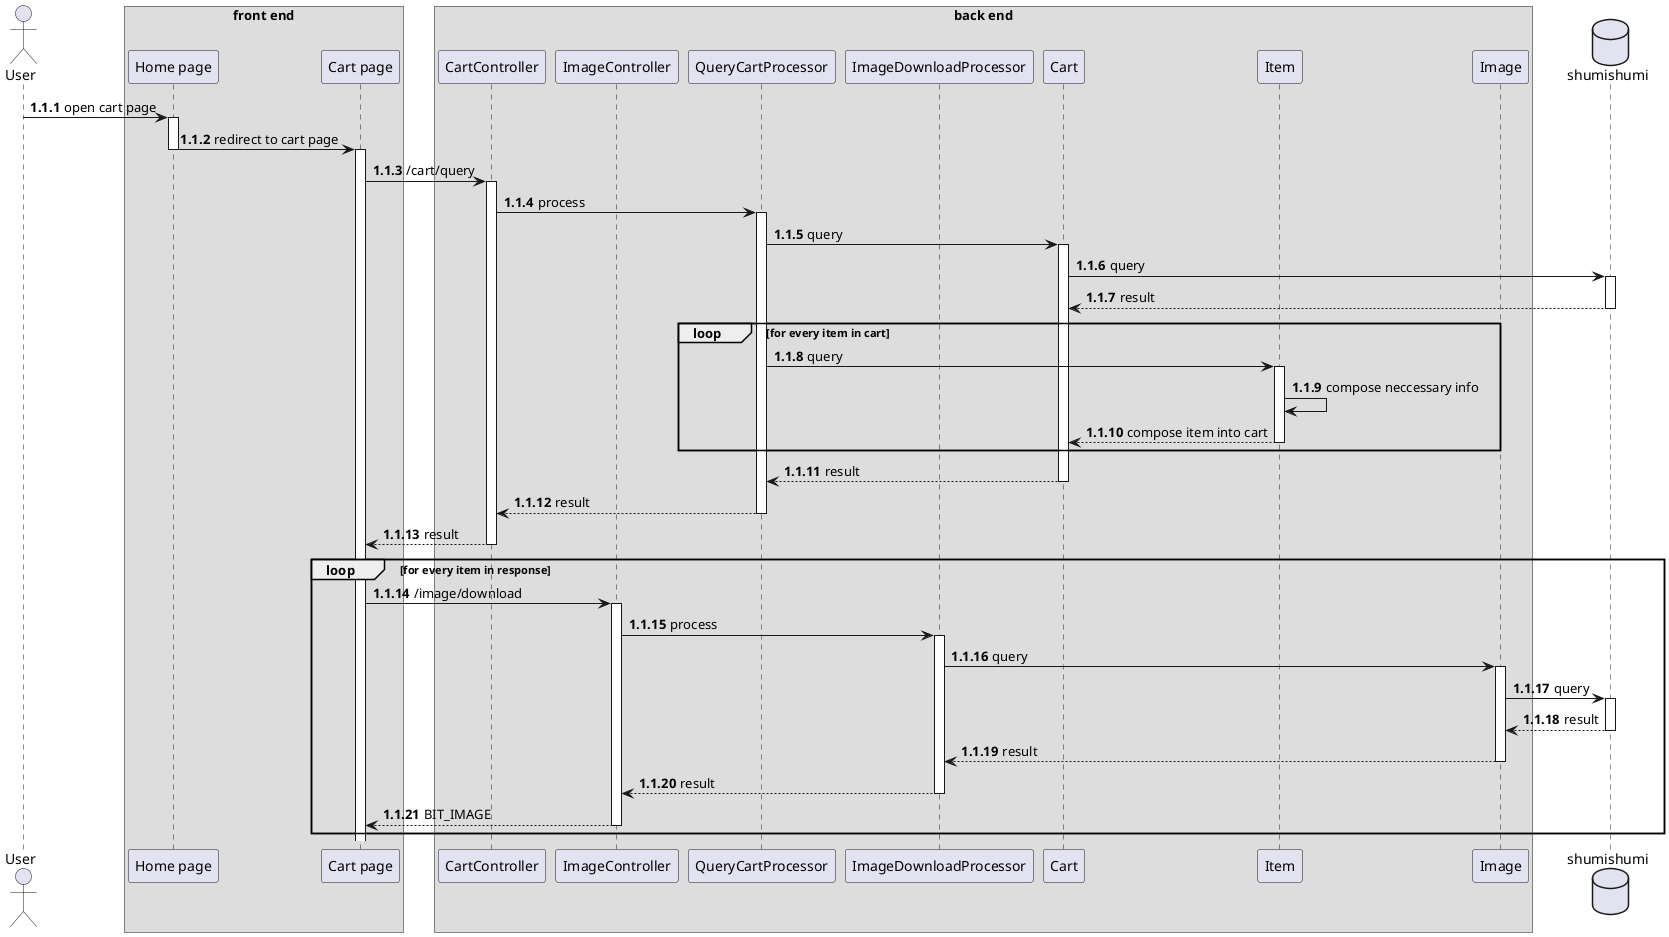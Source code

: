 @startuml template
autonumber 1.1.1

actor User as u

box "front end"
participant "Home page" as home
participant "Cart page" as cart
end box

box "back end"
participant CartController as cc
participant ImageController as imc

participant QueryCartProcessor as queryproc
participant ImageDownloadProcessor as downproc

participant Cart as cm

participant Item as im
participant Image as img
end box

database shumishumi as db

u -> home++ : open cart page
home -> cart --++ : redirect to cart page
cart -> cc++ : /cart/query
cc -> queryproc++ : process
queryproc -> cm++ : query
cm -> db++ : query
return result
loop for every item in cart
    queryproc -> im++ : query
    im -> im : compose neccessary info
    im --> cm : compose item into cart
    deactivate im
end

return result
return result
return result

loop for every item in response
    cart -> imc++ : /image/download
    imc -> downproc++ : process
    downproc -> img++ : query
    img -> db++ : query
    return result
    return result
    return result
    return BIT_IMAGE
end

@enduml